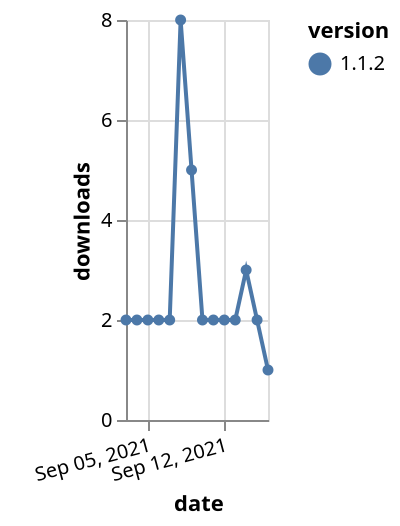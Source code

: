 {"$schema": "https://vega.github.io/schema/vega-lite/v5.json", "description": "A simple bar chart with embedded data.", "data": {"values": [{"date": "2021-09-03", "total": 1147, "delta": 2, "version": "1.1.2"}, {"date": "2021-09-04", "total": 1149, "delta": 2, "version": "1.1.2"}, {"date": "2021-09-05", "total": 1151, "delta": 2, "version": "1.1.2"}, {"date": "2021-09-06", "total": 1153, "delta": 2, "version": "1.1.2"}, {"date": "2021-09-07", "total": 1155, "delta": 2, "version": "1.1.2"}, {"date": "2021-09-08", "total": 1163, "delta": 8, "version": "1.1.2"}, {"date": "2021-09-09", "total": 1168, "delta": 5, "version": "1.1.2"}, {"date": "2021-09-10", "total": 1170, "delta": 2, "version": "1.1.2"}, {"date": "2021-09-11", "total": 1172, "delta": 2, "version": "1.1.2"}, {"date": "2021-09-12", "total": 1174, "delta": 2, "version": "1.1.2"}, {"date": "2021-09-13", "total": 1176, "delta": 2, "version": "1.1.2"}, {"date": "2021-09-14", "total": 1179, "delta": 3, "version": "1.1.2"}, {"date": "2021-09-15", "total": 1181, "delta": 2, "version": "1.1.2"}, {"date": "2021-09-16", "total": 1182, "delta": 1, "version": "1.1.2"}]}, "width": "container", "mark": {"type": "line", "point": {"filled": true}}, "encoding": {"x": {"field": "date", "type": "temporal", "timeUnit": "yearmonthdate", "title": "date", "axis": {"labelAngle": -15}}, "y": {"field": "delta", "type": "quantitative", "title": "downloads"}, "color": {"field": "version", "type": "nominal"}, "tooltip": {"field": "delta"}}}